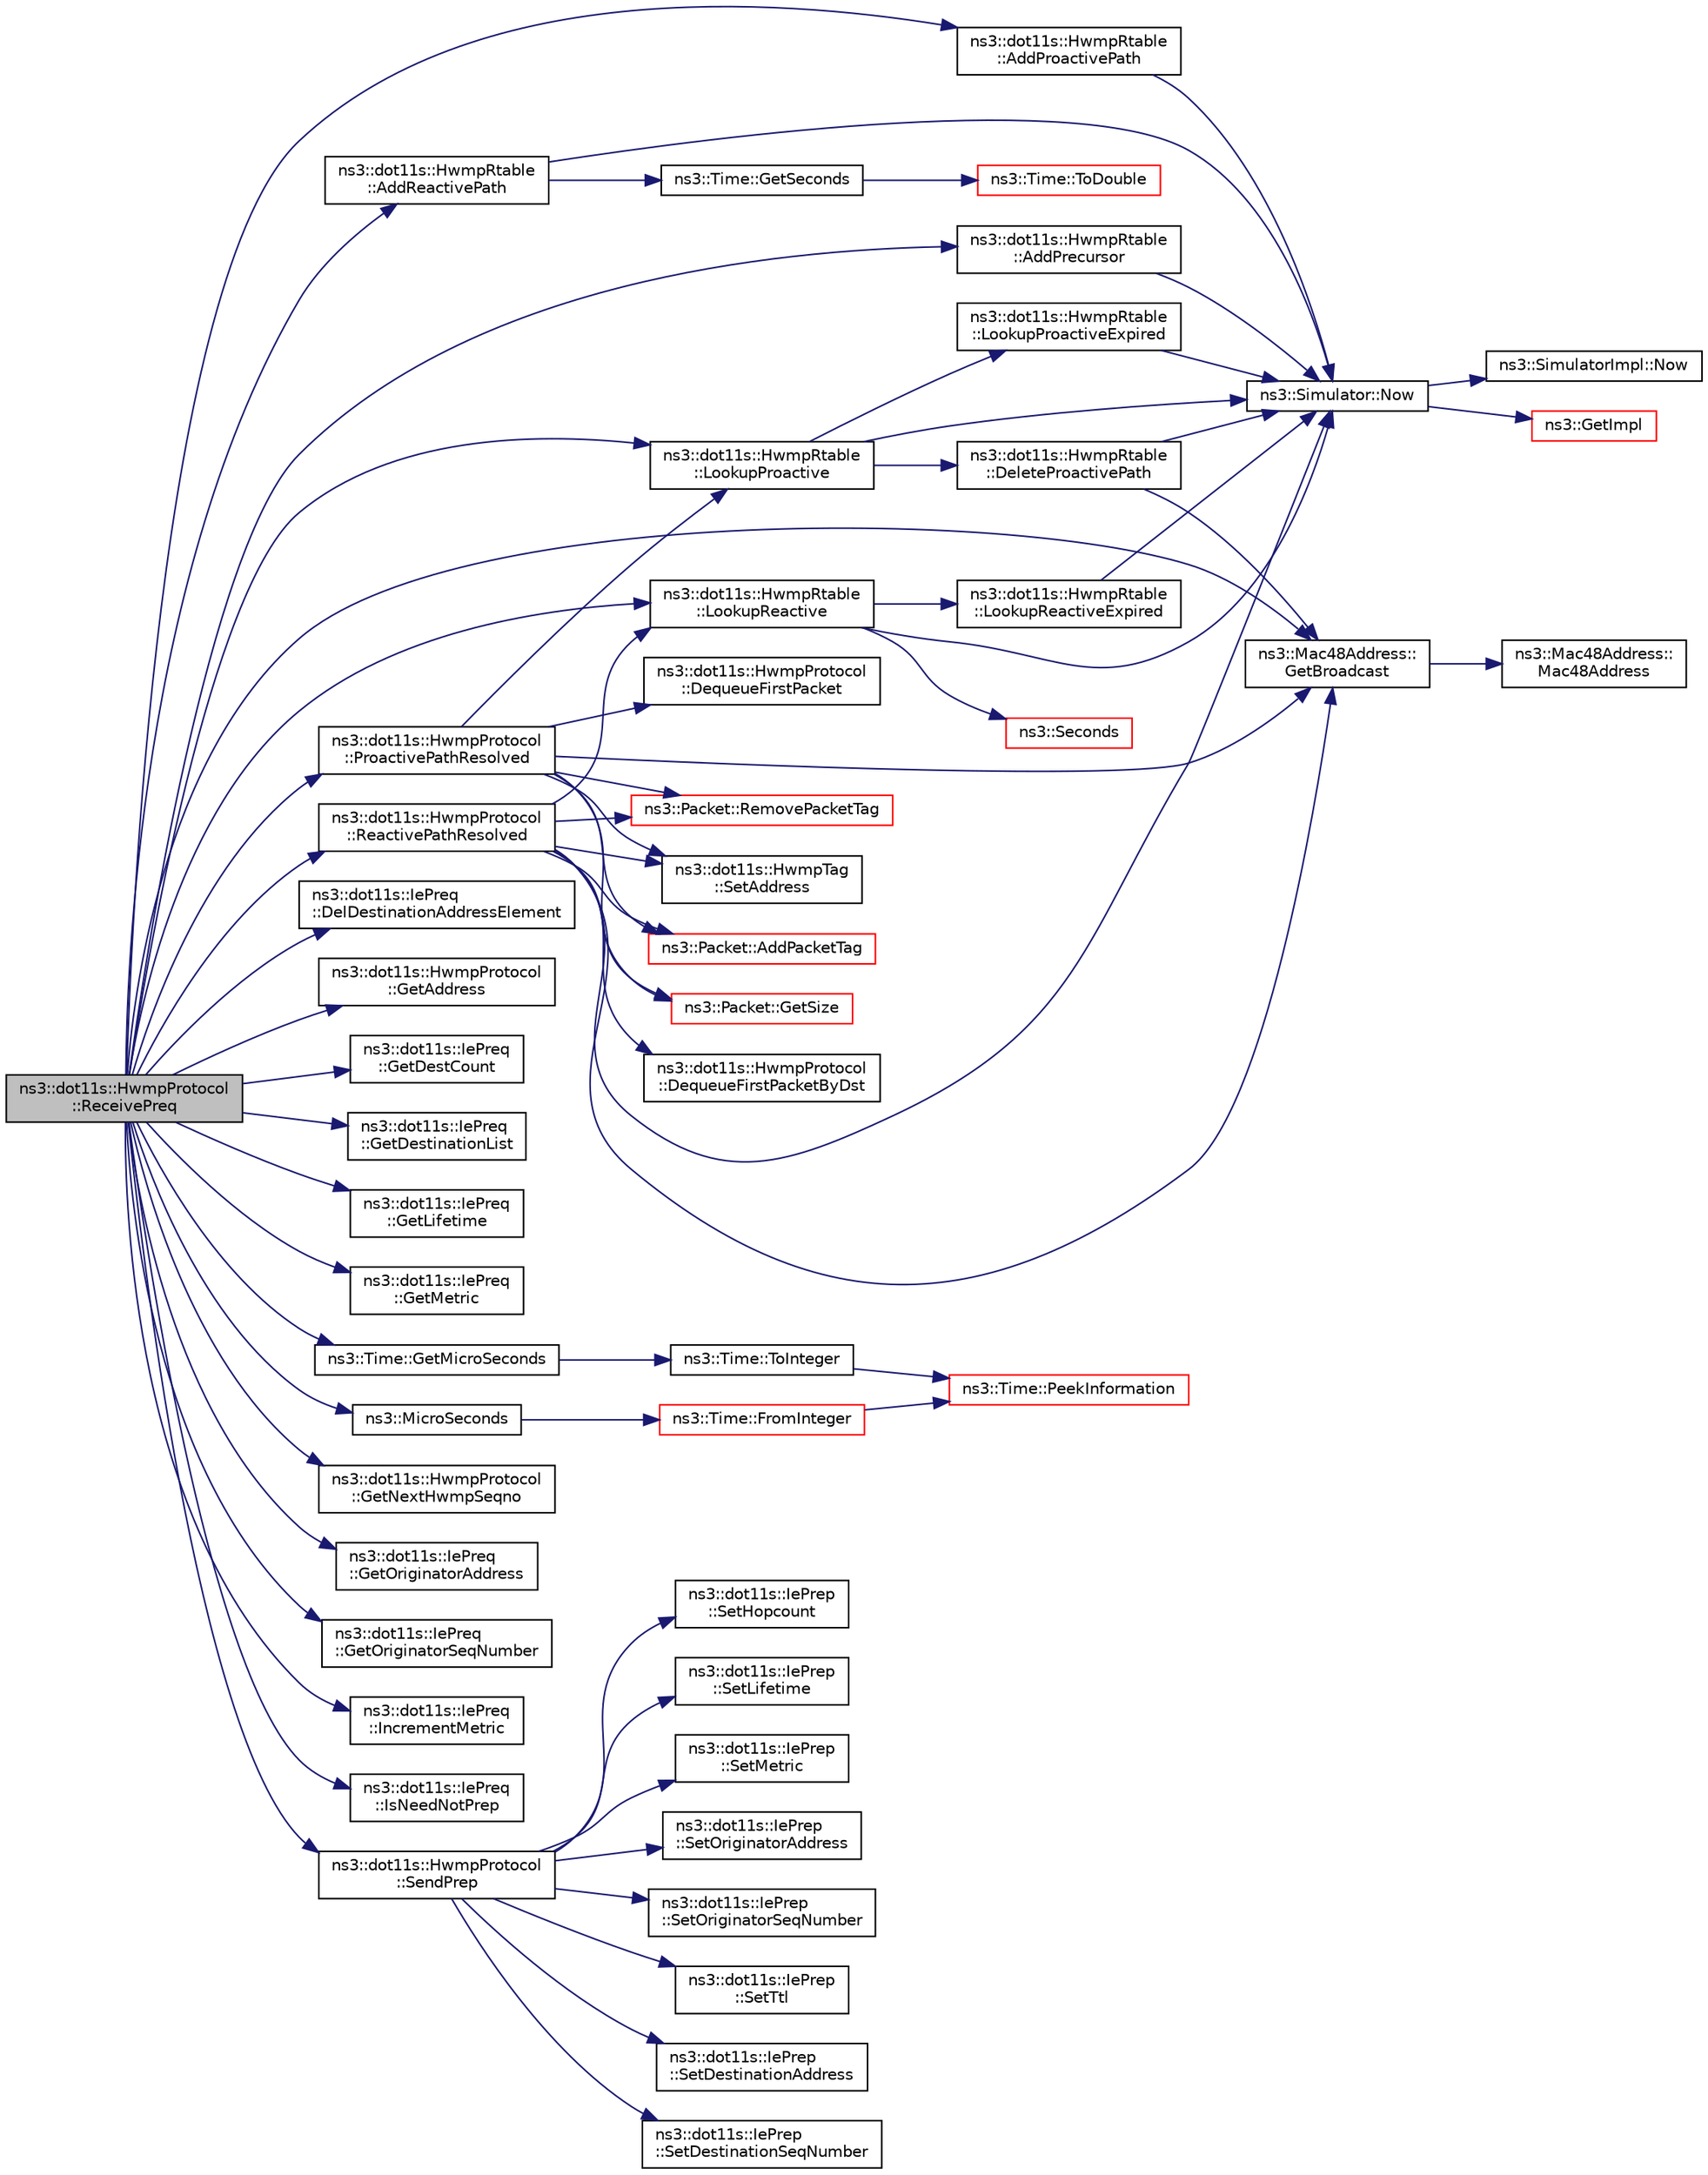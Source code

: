 digraph "ns3::dot11s::HwmpProtocol::ReceivePreq"
{
 // LATEX_PDF_SIZE
  edge [fontname="Helvetica",fontsize="10",labelfontname="Helvetica",labelfontsize="10"];
  node [fontname="Helvetica",fontsize="10",shape=record];
  rankdir="LR";
  Node1 [label="ns3::dot11s::HwmpProtocol\l::ReceivePreq",height=0.2,width=0.4,color="black", fillcolor="grey75", style="filled", fontcolor="black",tooltip="Handler for receiving Path Request."];
  Node1 -> Node2 [color="midnightblue",fontsize="10",style="solid",fontname="Helvetica"];
  Node2 [label="ns3::dot11s::HwmpRtable\l::AddPrecursor",height=0.2,width=0.4,color="black", fillcolor="white", style="filled",URL="$classns3_1_1dot11s_1_1_hwmp_rtable.html#ad867ab6ba437c2151907025750bf818b",tooltip=" "];
  Node2 -> Node3 [color="midnightblue",fontsize="10",style="solid",fontname="Helvetica"];
  Node3 [label="ns3::Simulator::Now",height=0.2,width=0.4,color="black", fillcolor="white", style="filled",URL="$classns3_1_1_simulator.html#ac3178fa975b419f7875e7105be122800",tooltip="Return the current simulation virtual time."];
  Node3 -> Node4 [color="midnightblue",fontsize="10",style="solid",fontname="Helvetica"];
  Node4 [label="ns3::GetImpl",height=0.2,width=0.4,color="red", fillcolor="white", style="filled",URL="$group__simulator.html#ga42eb4eddad41528d4d99794a3dae3fd0",tooltip="Get the SimulatorImpl singleton."];
  Node3 -> Node53 [color="midnightblue",fontsize="10",style="solid",fontname="Helvetica"];
  Node53 [label="ns3::SimulatorImpl::Now",height=0.2,width=0.4,color="black", fillcolor="white", style="filled",URL="$classns3_1_1_simulator_impl.html#aa516c50060846adc6fd316e83ef0797c",tooltip="Return the current simulation virtual time."];
  Node1 -> Node54 [color="midnightblue",fontsize="10",style="solid",fontname="Helvetica"];
  Node54 [label="ns3::dot11s::HwmpRtable\l::AddProactivePath",height=0.2,width=0.4,color="black", fillcolor="white", style="filled",URL="$classns3_1_1dot11s_1_1_hwmp_rtable.html#adf74c1ad8e3bb8c8bcd9fda27018f542",tooltip=" "];
  Node54 -> Node3 [color="midnightblue",fontsize="10",style="solid",fontname="Helvetica"];
  Node1 -> Node55 [color="midnightblue",fontsize="10",style="solid",fontname="Helvetica"];
  Node55 [label="ns3::dot11s::HwmpRtable\l::AddReactivePath",height=0.2,width=0.4,color="black", fillcolor="white", style="filled",URL="$classns3_1_1dot11s_1_1_hwmp_rtable.html#af764d62637a7c567706f4fa0cc09c51d",tooltip=" "];
  Node55 -> Node56 [color="midnightblue",fontsize="10",style="solid",fontname="Helvetica"];
  Node56 [label="ns3::Time::GetSeconds",height=0.2,width=0.4,color="black", fillcolor="white", style="filled",URL="$classns3_1_1_time.html#a27cb7c22324e0447740929b024dbeb66",tooltip="Get an approximation of the time stored in this instance in the indicated unit."];
  Node56 -> Node57 [color="midnightblue",fontsize="10",style="solid",fontname="Helvetica"];
  Node57 [label="ns3::Time::ToDouble",height=0.2,width=0.4,color="red", fillcolor="white", style="filled",URL="$classns3_1_1_time.html#a1f1f3acb86e4ed17643ef4a9ed1564fe",tooltip="Get the Time value expressed in a particular unit."];
  Node55 -> Node3 [color="midnightblue",fontsize="10",style="solid",fontname="Helvetica"];
  Node1 -> Node70 [color="midnightblue",fontsize="10",style="solid",fontname="Helvetica"];
  Node70 [label="ns3::dot11s::IePreq\l::DelDestinationAddressElement",height=0.2,width=0.4,color="black", fillcolor="white", style="filled",URL="$classns3_1_1dot11s_1_1_ie_preq.html#a07b633e73b34a092f4a74a275173187e",tooltip="Delete a destination address unit by destination."];
  Node1 -> Node71 [color="midnightblue",fontsize="10",style="solid",fontname="Helvetica"];
  Node71 [label="ns3::dot11s::HwmpProtocol\l::GetAddress",height=0.2,width=0.4,color="black", fillcolor="white", style="filled",URL="$classns3_1_1dot11s_1_1_hwmp_protocol.html#ab8b2c6d98ae278406f543e25feca8ccc",tooltip=" "];
  Node1 -> Node72 [color="midnightblue",fontsize="10",style="solid",fontname="Helvetica"];
  Node72 [label="ns3::Mac48Address::\lGetBroadcast",height=0.2,width=0.4,color="black", fillcolor="white", style="filled",URL="$classns3_1_1_mac48_address.html#a55156e302c6bf950c0b558365adbde84",tooltip=" "];
  Node72 -> Node73 [color="midnightblue",fontsize="10",style="solid",fontname="Helvetica"];
  Node73 [label="ns3::Mac48Address::\lMac48Address",height=0.2,width=0.4,color="black", fillcolor="white", style="filled",URL="$classns3_1_1_mac48_address.html#a17882c09fc6317d5bcf4efdb62a37d07",tooltip=" "];
  Node1 -> Node74 [color="midnightblue",fontsize="10",style="solid",fontname="Helvetica"];
  Node74 [label="ns3::dot11s::IePreq\l::GetDestCount",height=0.2,width=0.4,color="black", fillcolor="white", style="filled",URL="$classns3_1_1dot11s_1_1_ie_preq.html#a1aa2cdf09e3845913a98fc9a4f29fde8",tooltip="Get destination count."];
  Node1 -> Node75 [color="midnightblue",fontsize="10",style="solid",fontname="Helvetica"];
  Node75 [label="ns3::dot11s::IePreq\l::GetDestinationList",height=0.2,width=0.4,color="black", fillcolor="white", style="filled",URL="$classns3_1_1dot11s_1_1_ie_preq.html#a58f474f2512ee9e16ddc901fdc061640",tooltip="Get all destinations, which are stored in PREQ:"];
  Node1 -> Node76 [color="midnightblue",fontsize="10",style="solid",fontname="Helvetica"];
  Node76 [label="ns3::dot11s::IePreq\l::GetLifetime",height=0.2,width=0.4,color="black", fillcolor="white", style="filled",URL="$classns3_1_1dot11s_1_1_ie_preq.html#aec41243d6f9a41cdf49696a4cd828d9c",tooltip="Get lifetime value."];
  Node1 -> Node77 [color="midnightblue",fontsize="10",style="solid",fontname="Helvetica"];
  Node77 [label="ns3::dot11s::IePreq\l::GetMetric",height=0.2,width=0.4,color="black", fillcolor="white", style="filled",URL="$classns3_1_1dot11s_1_1_ie_preq.html#a6366e086b79b9010723bc243db6ef05d",tooltip="Get metric value."];
  Node1 -> Node78 [color="midnightblue",fontsize="10",style="solid",fontname="Helvetica"];
  Node78 [label="ns3::Time::GetMicroSeconds",height=0.2,width=0.4,color="black", fillcolor="white", style="filled",URL="$classns3_1_1_time.html#a0b012c8e774fc7b96cad91a05c8e0122",tooltip="Get an approximation of the time stored in this instance in the indicated unit."];
  Node78 -> Node79 [color="midnightblue",fontsize="10",style="solid",fontname="Helvetica"];
  Node79 [label="ns3::Time::ToInteger",height=0.2,width=0.4,color="black", fillcolor="white", style="filled",URL="$classns3_1_1_time.html#a4bd2d3c8a919e4b57e60692b53db4a61",tooltip="Get the Time value expressed in a particular unit."];
  Node79 -> Node62 [color="midnightblue",fontsize="10",style="solid",fontname="Helvetica"];
  Node62 [label="ns3::Time::PeekInformation",height=0.2,width=0.4,color="red", fillcolor="white", style="filled",URL="$classns3_1_1_time.html#a0b023c55c20582aa7c1781aacf128034",tooltip="Get the Information record for timeUnit for the current Resolution."];
  Node1 -> Node80 [color="midnightblue",fontsize="10",style="solid",fontname="Helvetica"];
  Node80 [label="ns3::dot11s::HwmpProtocol\l::GetNextHwmpSeqno",height=0.2,width=0.4,color="black", fillcolor="white", style="filled",URL="$classns3_1_1dot11s_1_1_hwmp_protocol.html#a1b627657878666de9b9c913d82c35853",tooltip="Get next HWMP sequence no function."];
  Node1 -> Node81 [color="midnightblue",fontsize="10",style="solid",fontname="Helvetica"];
  Node81 [label="ns3::dot11s::IePreq\l::GetOriginatorAddress",height=0.2,width=0.4,color="black", fillcolor="white", style="filled",URL="$classns3_1_1dot11s_1_1_ie_preq.html#a869e2481beedf3cab148ce28fa7cd137",tooltip="Get originator address value."];
  Node1 -> Node82 [color="midnightblue",fontsize="10",style="solid",fontname="Helvetica"];
  Node82 [label="ns3::dot11s::IePreq\l::GetOriginatorSeqNumber",height=0.2,width=0.4,color="black", fillcolor="white", style="filled",URL="$classns3_1_1dot11s_1_1_ie_preq.html#a0286da5a3a3d3edbf8378068538c0195",tooltip="Get originator sequence numnber value."];
  Node1 -> Node83 [color="midnightblue",fontsize="10",style="solid",fontname="Helvetica"];
  Node83 [label="ns3::dot11s::IePreq\l::IncrementMetric",height=0.2,width=0.4,color="black", fillcolor="white", style="filled",URL="$classns3_1_1dot11s_1_1_ie_preq.html#ac78997fec3c2ff926e847116b04b5089",tooltip="Handle Metric:"];
  Node1 -> Node84 [color="midnightblue",fontsize="10",style="solid",fontname="Helvetica"];
  Node84 [label="ns3::dot11s::IePreq\l::IsNeedNotPrep",height=0.2,width=0.4,color="black", fillcolor="white", style="filled",URL="$classns3_1_1dot11s_1_1_ie_preq.html#af27720db9552826e72d3b92bf957412f",tooltip="Check whether Proactive PREP subfield to off."];
  Node1 -> Node85 [color="midnightblue",fontsize="10",style="solid",fontname="Helvetica"];
  Node85 [label="ns3::dot11s::HwmpRtable\l::LookupProactive",height=0.2,width=0.4,color="black", fillcolor="white", style="filled",URL="$classns3_1_1dot11s_1_1_hwmp_rtable.html#ad4bed27ab37ab1bc606802b763225a23",tooltip="Find proactive path to tree root. Note that calling this method has side effect of deleting expired p..."];
  Node85 -> Node86 [color="midnightblue",fontsize="10",style="solid",fontname="Helvetica"];
  Node86 [label="ns3::dot11s::HwmpRtable\l::DeleteProactivePath",height=0.2,width=0.4,color="black", fillcolor="white", style="filled",URL="$classns3_1_1dot11s_1_1_hwmp_rtable.html#a8a43d05a01309adc7bc4b0a438aaa76b",tooltip=" "];
  Node86 -> Node72 [color="midnightblue",fontsize="10",style="solid",fontname="Helvetica"];
  Node86 -> Node3 [color="midnightblue",fontsize="10",style="solid",fontname="Helvetica"];
  Node85 -> Node87 [color="midnightblue",fontsize="10",style="solid",fontname="Helvetica"];
  Node87 [label="ns3::dot11s::HwmpRtable\l::LookupProactiveExpired",height=0.2,width=0.4,color="black", fillcolor="white", style="filled",URL="$classns3_1_1dot11s_1_1_hwmp_rtable.html#a8e40d22f24cb03d9d06f36484f29b805",tooltip="Return all proactive paths, including expired."];
  Node87 -> Node3 [color="midnightblue",fontsize="10",style="solid",fontname="Helvetica"];
  Node85 -> Node3 [color="midnightblue",fontsize="10",style="solid",fontname="Helvetica"];
  Node1 -> Node88 [color="midnightblue",fontsize="10",style="solid",fontname="Helvetica"];
  Node88 [label="ns3::dot11s::HwmpRtable\l::LookupReactive",height=0.2,width=0.4,color="black", fillcolor="white", style="filled",URL="$classns3_1_1dot11s_1_1_hwmp_rtable.html#a41a44ed94c1ed4d798f3278ba8db0f1f",tooltip="Lookup path to destination."];
  Node88 -> Node89 [color="midnightblue",fontsize="10",style="solid",fontname="Helvetica"];
  Node89 [label="ns3::dot11s::HwmpRtable\l::LookupReactiveExpired",height=0.2,width=0.4,color="black", fillcolor="white", style="filled",URL="$classns3_1_1dot11s_1_1_hwmp_rtable.html#a4c316ed97fff97b53cdb67c86eb3a0af",tooltip="Return all reactive paths, including expired."];
  Node89 -> Node3 [color="midnightblue",fontsize="10",style="solid",fontname="Helvetica"];
  Node88 -> Node3 [color="midnightblue",fontsize="10",style="solid",fontname="Helvetica"];
  Node88 -> Node90 [color="midnightblue",fontsize="10",style="solid",fontname="Helvetica"];
  Node90 [label="ns3::Seconds",height=0.2,width=0.4,color="red", fillcolor="white", style="filled",URL="$group__timecivil.html#ga33c34b816f8ff6628e33d5c8e9713b9e",tooltip="Construct a Time in the indicated unit."];
  Node1 -> Node91 [color="midnightblue",fontsize="10",style="solid",fontname="Helvetica"];
  Node91 [label="ns3::MicroSeconds",height=0.2,width=0.4,color="black", fillcolor="white", style="filled",URL="$group__timecivil.html#ga17465a639c8d1464e76538afdd78a9f0",tooltip="Construct a Time in the indicated unit."];
  Node91 -> Node92 [color="midnightblue",fontsize="10",style="solid",fontname="Helvetica"];
  Node92 [label="ns3::Time::FromInteger",height=0.2,width=0.4,color="red", fillcolor="white", style="filled",URL="$classns3_1_1_time.html#a3e742c67b2764e75ff95f9b754d43fe9",tooltip="Create a Time equal to value in unit unit."];
  Node92 -> Node62 [color="midnightblue",fontsize="10",style="solid",fontname="Helvetica"];
  Node1 -> Node93 [color="midnightblue",fontsize="10",style="solid",fontname="Helvetica"];
  Node93 [label="ns3::dot11s::HwmpProtocol\l::ProactivePathResolved",height=0.2,width=0.4,color="black", fillcolor="white", style="filled",URL="$classns3_1_1dot11s_1_1_hwmp_protocol.html#ad6c9925336d3061cf5675cd459216883",tooltip=" "];
  Node93 -> Node94 [color="midnightblue",fontsize="10",style="solid",fontname="Helvetica"];
  Node94 [label="ns3::Packet::AddPacketTag",height=0.2,width=0.4,color="red", fillcolor="white", style="filled",URL="$classns3_1_1_packet.html#ac4a6bcd77e58bdc14c42a7d572d66cc9",tooltip="Add a packet tag."];
  Node93 -> Node100 [color="midnightblue",fontsize="10",style="solid",fontname="Helvetica"];
  Node100 [label="ns3::dot11s::HwmpProtocol\l::DequeueFirstPacket",height=0.2,width=0.4,color="black", fillcolor="white", style="filled",URL="$classns3_1_1dot11s_1_1_hwmp_protocol.html#a0e47fb414214051029105abc662db296",tooltip=" "];
  Node93 -> Node72 [color="midnightblue",fontsize="10",style="solid",fontname="Helvetica"];
  Node93 -> Node101 [color="midnightblue",fontsize="10",style="solid",fontname="Helvetica"];
  Node101 [label="ns3::Packet::GetSize",height=0.2,width=0.4,color="red", fillcolor="white", style="filled",URL="$classns3_1_1_packet.html#afff7cb1ff518ee6dc0d424e10a5ad6ec",tooltip="Returns the the size in bytes of the packet (including the zero-filled initial payload)."];
  Node93 -> Node85 [color="midnightblue",fontsize="10",style="solid",fontname="Helvetica"];
  Node93 -> Node103 [color="midnightblue",fontsize="10",style="solid",fontname="Helvetica"];
  Node103 [label="ns3::Packet::RemovePacketTag",height=0.2,width=0.4,color="red", fillcolor="white", style="filled",URL="$classns3_1_1_packet.html#a078fe922d976a417ab25ba2f3c2fd667",tooltip="Remove a packet tag."];
  Node93 -> Node108 [color="midnightblue",fontsize="10",style="solid",fontname="Helvetica"];
  Node108 [label="ns3::dot11s::HwmpTag\l::SetAddress",height=0.2,width=0.4,color="black", fillcolor="white", style="filled",URL="$classns3_1_1dot11s_1_1_hwmp_tag.html#ace2f9ed75b49634c6280ed3c5caabb96",tooltip="Set address."];
  Node1 -> Node109 [color="midnightblue",fontsize="10",style="solid",fontname="Helvetica"];
  Node109 [label="ns3::dot11s::HwmpProtocol\l::ReactivePathResolved",height=0.2,width=0.4,color="black", fillcolor="white", style="filled",URL="$classns3_1_1dot11s_1_1_hwmp_protocol.html#ac9ee2097883725cf40dd05537e12a9eb",tooltip=" "];
  Node109 -> Node94 [color="midnightblue",fontsize="10",style="solid",fontname="Helvetica"];
  Node109 -> Node110 [color="midnightblue",fontsize="10",style="solid",fontname="Helvetica"];
  Node110 [label="ns3::dot11s::HwmpProtocol\l::DequeueFirstPacketByDst",height=0.2,width=0.4,color="black", fillcolor="white", style="filled",URL="$classns3_1_1dot11s_1_1_hwmp_protocol.html#a90618325ad9eb49c63093da0a9b313d9",tooltip=" "];
  Node109 -> Node72 [color="midnightblue",fontsize="10",style="solid",fontname="Helvetica"];
  Node109 -> Node101 [color="midnightblue",fontsize="10",style="solid",fontname="Helvetica"];
  Node109 -> Node88 [color="midnightblue",fontsize="10",style="solid",fontname="Helvetica"];
  Node109 -> Node3 [color="midnightblue",fontsize="10",style="solid",fontname="Helvetica"];
  Node109 -> Node103 [color="midnightblue",fontsize="10",style="solid",fontname="Helvetica"];
  Node109 -> Node108 [color="midnightblue",fontsize="10",style="solid",fontname="Helvetica"];
  Node1 -> Node111 [color="midnightblue",fontsize="10",style="solid",fontname="Helvetica"];
  Node111 [label="ns3::dot11s::HwmpProtocol\l::SendPrep",height=0.2,width=0.4,color="black", fillcolor="white", style="filled",URL="$classns3_1_1dot11s_1_1_hwmp_protocol.html#a61cb0a88964f864c0cc8480160c4689b",tooltip="Send Path Reply."];
  Node111 -> Node112 [color="midnightblue",fontsize="10",style="solid",fontname="Helvetica"];
  Node112 [label="ns3::dot11s::IePrep\l::SetDestinationAddress",height=0.2,width=0.4,color="black", fillcolor="white", style="filled",URL="$classns3_1_1dot11s_1_1_ie_prep.html#a8d218f3c7c479204872eee14534caef4",tooltip="Set destination address function."];
  Node111 -> Node113 [color="midnightblue",fontsize="10",style="solid",fontname="Helvetica"];
  Node113 [label="ns3::dot11s::IePrep\l::SetDestinationSeqNumber",height=0.2,width=0.4,color="black", fillcolor="white", style="filled",URL="$classns3_1_1dot11s_1_1_ie_prep.html#a1ba3be8cec54e8b0bb575f8153047dad",tooltip="Set destination sequence number function."];
  Node111 -> Node114 [color="midnightblue",fontsize="10",style="solid",fontname="Helvetica"];
  Node114 [label="ns3::dot11s::IePrep\l::SetHopcount",height=0.2,width=0.4,color="black", fillcolor="white", style="filled",URL="$classns3_1_1dot11s_1_1_ie_prep.html#a58b59d9cffc1247486bef0bf60c4fdb3",tooltip="Set hop count function."];
  Node111 -> Node115 [color="midnightblue",fontsize="10",style="solid",fontname="Helvetica"];
  Node115 [label="ns3::dot11s::IePrep\l::SetLifetime",height=0.2,width=0.4,color="black", fillcolor="white", style="filled",URL="$classns3_1_1dot11s_1_1_ie_prep.html#abf262a80dc89da34b8e8feb3aa1038ec",tooltip="Set lifetime function."];
  Node111 -> Node116 [color="midnightblue",fontsize="10",style="solid",fontname="Helvetica"];
  Node116 [label="ns3::dot11s::IePrep\l::SetMetric",height=0.2,width=0.4,color="black", fillcolor="white", style="filled",URL="$classns3_1_1dot11s_1_1_ie_prep.html#a88622b058efe4d3a40a1ae4a0daac412",tooltip="Set metric function."];
  Node111 -> Node117 [color="midnightblue",fontsize="10",style="solid",fontname="Helvetica"];
  Node117 [label="ns3::dot11s::IePrep\l::SetOriginatorAddress",height=0.2,width=0.4,color="black", fillcolor="white", style="filled",URL="$classns3_1_1dot11s_1_1_ie_prep.html#a86179a652f5a26382b2a64325d162931",tooltip="Set originator address function."];
  Node111 -> Node118 [color="midnightblue",fontsize="10",style="solid",fontname="Helvetica"];
  Node118 [label="ns3::dot11s::IePrep\l::SetOriginatorSeqNumber",height=0.2,width=0.4,color="black", fillcolor="white", style="filled",URL="$classns3_1_1dot11s_1_1_ie_prep.html#ad3c8051b8507fecfedc4b1880a8fb558",tooltip="Set originator sequence number function."];
  Node111 -> Node119 [color="midnightblue",fontsize="10",style="solid",fontname="Helvetica"];
  Node119 [label="ns3::dot11s::IePrep\l::SetTtl",height=0.2,width=0.4,color="black", fillcolor="white", style="filled",URL="$classns3_1_1dot11s_1_1_ie_prep.html#a1155f21ce31631f4da106b8dda7a691b",tooltip="Set TTL function."];
}
